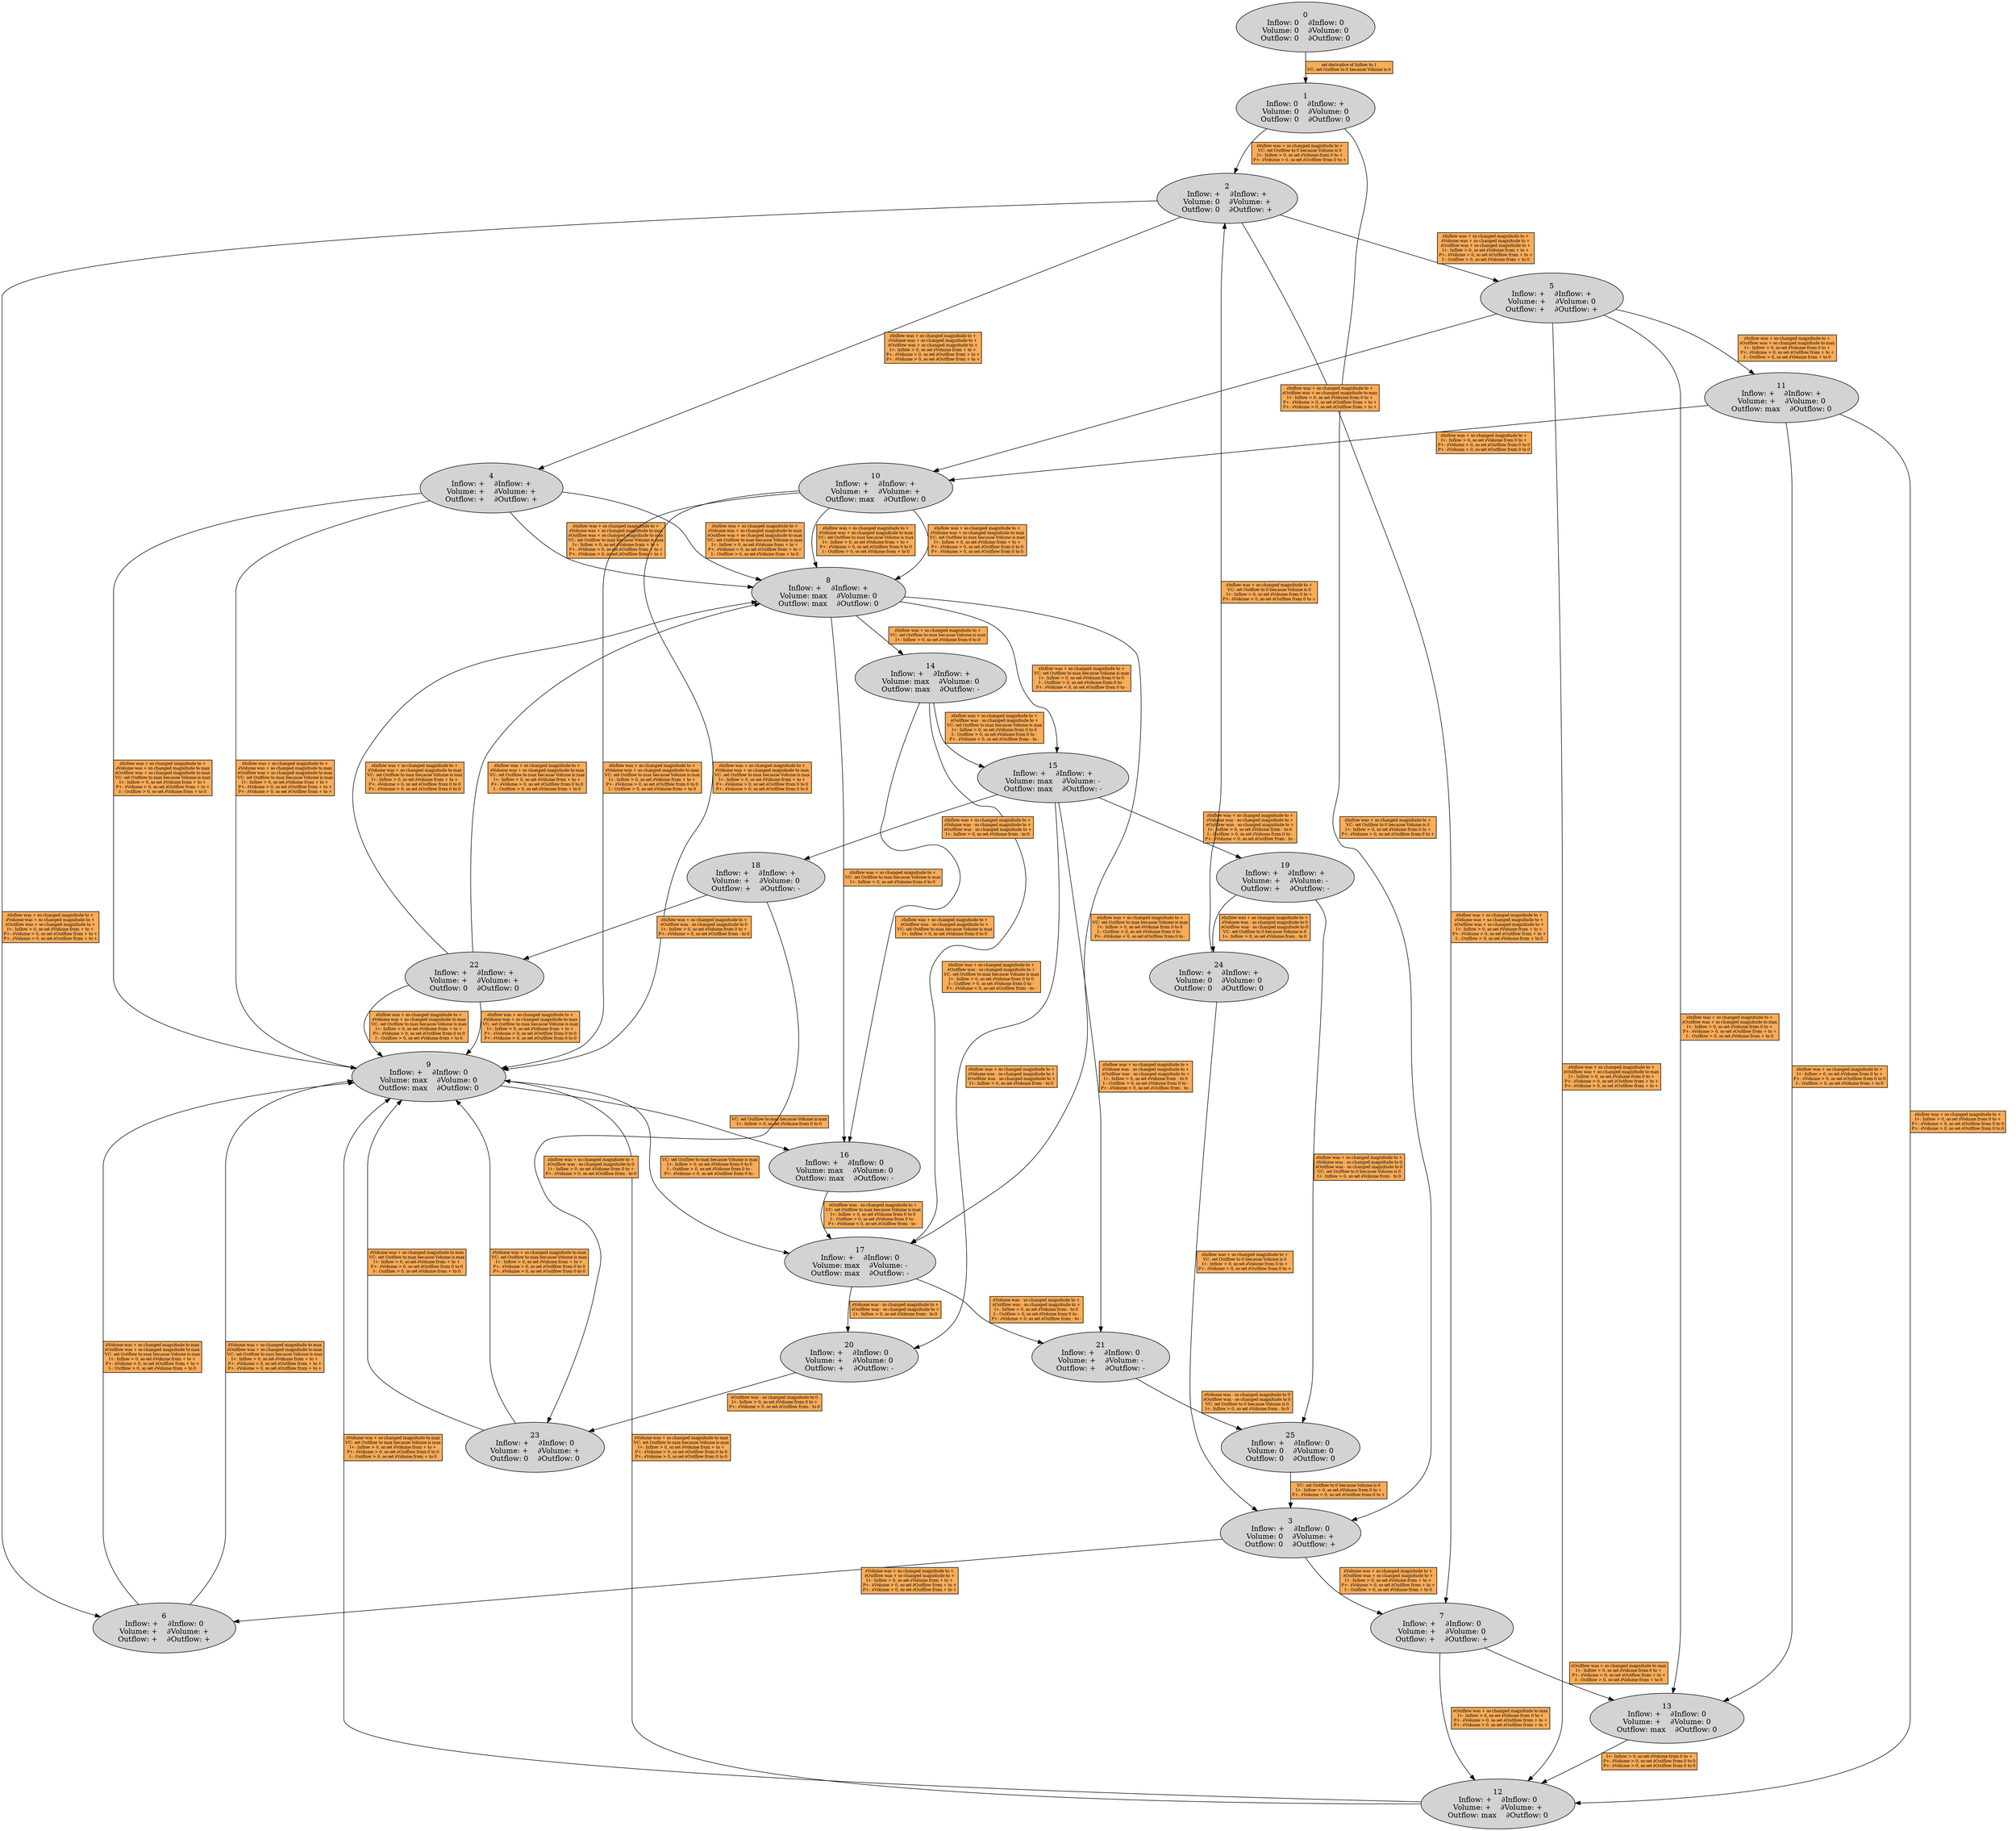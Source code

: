digraph  {
node [style="filled"]
state0 [label="0
Inflow: 0    ∂Inflow: 0
Volume: 0    ∂Volume: 0
Outflow: 0    ∂Outflow: 0"]

state1 [label="1
Inflow: 0    ∂Inflow: +
Volume: 0    ∂Volume: 0
Outflow: 0    ∂Outflow: 0"]

state2 [label="2
Inflow: +    ∂Inflow: +
Volume: 0    ∂Volume: +
Outflow: 0    ∂Outflow: +"]

state3 [label="3
Inflow: +    ∂Inflow: 0
Volume: 0    ∂Volume: +
Outflow: 0    ∂Outflow: +"]

state4 [label="4
Inflow: +    ∂Inflow: +
Volume: +    ∂Volume: +
Outflow: +    ∂Outflow: +"]

state5 [label="5
Inflow: +    ∂Inflow: +
Volume: +    ∂Volume: 0
Outflow: +    ∂Outflow: +"]

state6 [label="6
Inflow: +    ∂Inflow: 0
Volume: +    ∂Volume: +
Outflow: +    ∂Outflow: +"]

state7 [label="7
Inflow: +    ∂Inflow: 0
Volume: +    ∂Volume: 0
Outflow: +    ∂Outflow: +"]

state8 [label="8
Inflow: +    ∂Inflow: +
Volume: max    ∂Volume: 0
Outflow: max    ∂Outflow: 0"]

state9 [label="9
Inflow: +    ∂Inflow: 0
Volume: max    ∂Volume: 0
Outflow: max    ∂Outflow: 0"]

state10 [label="10
Inflow: +    ∂Inflow: +
Volume: +    ∂Volume: +
Outflow: max    ∂Outflow: 0"]

state11 [label="11
Inflow: +    ∂Inflow: +
Volume: +    ∂Volume: 0
Outflow: max    ∂Outflow: 0"]

state12 [label="12
Inflow: +    ∂Inflow: 0
Volume: +    ∂Volume: +
Outflow: max    ∂Outflow: 0"]

state13 [label="13
Inflow: +    ∂Inflow: 0
Volume: +    ∂Volume: 0
Outflow: max    ∂Outflow: 0"]

state14 [label="14
Inflow: +    ∂Inflow: +
Volume: max    ∂Volume: 0
Outflow: max    ∂Outflow: -"]

state15 [label="15
Inflow: +    ∂Inflow: +
Volume: max    ∂Volume: -
Outflow: max    ∂Outflow: -"]

state16 [label="16
Inflow: +    ∂Inflow: 0
Volume: max    ∂Volume: 0
Outflow: max    ∂Outflow: -"]

state17 [label="17
Inflow: +    ∂Inflow: 0
Volume: max    ∂Volume: -
Outflow: max    ∂Outflow: -"]

state18 [label="18
Inflow: +    ∂Inflow: +
Volume: +    ∂Volume: 0
Outflow: +    ∂Outflow: -"]

state19 [label="19
Inflow: +    ∂Inflow: +
Volume: +    ∂Volume: -
Outflow: +    ∂Outflow: -"]

state20 [label="20
Inflow: +    ∂Inflow: 0
Volume: +    ∂Volume: 0
Outflow: +    ∂Outflow: -"]

state21 [label="21
Inflow: +    ∂Inflow: 0
Volume: +    ∂Volume: -
Outflow: +    ∂Outflow: -"]

state22 [label="22
Inflow: +    ∂Inflow: +
Volume: +    ∂Volume: +
Outflow: 0    ∂Outflow: 0"]

state23 [label="23
Inflow: +    ∂Inflow: 0
Volume: +    ∂Volume: +
Outflow: 0    ∂Outflow: 0"]

state24 [label="24
Inflow: +    ∂Inflow: +
Volume: 0    ∂Volume: 0
Outflow: 0    ∂Outflow: 0"]

state25 [label="25
Inflow: +    ∂Inflow: 0
Volume: 0    ∂Volume: 0
Outflow: 0    ∂Outflow: 0"]

state0 -> state1 [label=<
          <table width="200" border="0" cellborder="1" cellspacing="0">
            <tr><td bgcolor="#FAAC58"><font POINT-SIZE="8">set derivative of Inflow to 1<br />VC: set Outflow to 0 because Volume is 0</font></td></tr>
          </table>>]

          state1 -> state2 [label=<
          <table width="200" border="0" cellborder="1" cellspacing="0">
            <tr><td bgcolor="#FAAC58"><font POINT-SIZE="8">∂Inflow was + so changed magnitude to +<br />VC: set Outflow to 0 because Volume is 0<br />I+: Inflow &#62; 0, so set ∂Volume from 0 to +<br />P+: ∂Volume &#62; 0, so set ∂Outflow from 0 to +</font></td></tr>
          </table>>]

          state1 -> state3 [label=<
          <table width="200" border="0" cellborder="1" cellspacing="0">
            <tr><td bgcolor="#FAAC58"><font POINT-SIZE="8">∂Inflow was + so changed magnitude to +<br />VC: set Outflow to 0 because Volume is 0<br />I+: Inflow &#62; 0, so set ∂Volume from 0 to +<br />P+: ∂Volume &#62; 0, so set ∂Outflow from 0 to +</font></td></tr>
          </table>>]

          state2 -> state4 [label=<
          <table width="200" border="0" cellborder="1" cellspacing="0">
            <tr><td bgcolor="#FAAC58"><font POINT-SIZE="8">∂Inflow was + so changed magnitude to +<br />∂Volume was + so changed magnitude to +<br />∂Outflow was + so changed magnitude to +<br />I+: Inflow &#62; 0, so set ∂Volume from + to +<br />P+: ∂Volume &#62; 0, so set ∂Outflow from + to +<br />P+: ∂Volume &#62; 0, so set ∂Outflow from + to +</font></td></tr>
          </table>>]

          state2 -> state5 [label=<
          <table width="200" border="0" cellborder="1" cellspacing="0">
            <tr><td bgcolor="#FAAC58"><font POINT-SIZE="8">∂Inflow was + so changed magnitude to +<br />∂Volume was + so changed magnitude to +<br />∂Outflow was + so changed magnitude to +<br />I+: Inflow &#62; 0, so set ∂Volume from + to +<br />P+: ∂Volume &#62; 0, so set ∂Outflow from + to +<br />I-: Outflow &#62; 0, so set ∂Volume from + to 0</font></td></tr>
          </table>>]

          state2 -> state6 [label=<
          <table width="200" border="0" cellborder="1" cellspacing="0">
            <tr><td bgcolor="#FAAC58"><font POINT-SIZE="8">∂Inflow was + so changed magnitude to +<br />∂Volume was + so changed magnitude to +<br />∂Outflow was + so changed magnitude to +<br />I+: Inflow &#62; 0, so set ∂Volume from + to +<br />P+: ∂Volume &#62; 0, so set ∂Outflow from + to +<br />P+: ∂Volume &#62; 0, so set ∂Outflow from + to +</font></td></tr>
          </table>>]

          state2 -> state7 [label=<
          <table width="200" border="0" cellborder="1" cellspacing="0">
            <tr><td bgcolor="#FAAC58"><font POINT-SIZE="8">∂Inflow was + so changed magnitude to +<br />∂Volume was + so changed magnitude to +<br />∂Outflow was + so changed magnitude to +<br />I+: Inflow &#62; 0, so set ∂Volume from + to +<br />P+: ∂Volume &#62; 0, so set ∂Outflow from + to +<br />I-: Outflow &#62; 0, so set ∂Volume from + to 0</font></td></tr>
          </table>>]

          state3 -> state6 [label=<
          <table width="200" border="0" cellborder="1" cellspacing="0">
            <tr><td bgcolor="#FAAC58"><font POINT-SIZE="8">∂Volume was + so changed magnitude to +<br />∂Outflow was + so changed magnitude to +<br />I+: Inflow &#62; 0, so set ∂Volume from + to +<br />P+: ∂Volume &#62; 0, so set ∂Outflow from + to +<br />P+: ∂Volume &#62; 0, so set ∂Outflow from + to +</font></td></tr>
          </table>>]

          state3 -> state7 [label=<
          <table width="200" border="0" cellborder="1" cellspacing="0">
            <tr><td bgcolor="#FAAC58"><font POINT-SIZE="8">∂Volume was + so changed magnitude to +<br />∂Outflow was + so changed magnitude to +<br />I+: Inflow &#62; 0, so set ∂Volume from + to +<br />P+: ∂Volume &#62; 0, so set ∂Outflow from + to +<br />I-: Outflow &#62; 0, so set ∂Volume from + to 0</font></td></tr>
          </table>>]

          state4 -> state8 [label=<
          <table width="200" border="0" cellborder="1" cellspacing="0">
            <tr><td bgcolor="#FAAC58"><font POINT-SIZE="8">∂Inflow was + so changed magnitude to +<br />∂Volume was + so changed magnitude to max<br />∂Outflow was + so changed magnitude to max<br />VC: set Outflow to max because Volume is max<br />I+: Inflow &#62; 0, so set ∂Volume from + to +<br />P+: ∂Volume &#62; 0, so set ∂Outflow from + to +<br />P+: ∂Volume &#62; 0, so set ∂Outflow from + to +</font></td></tr>
          </table>>]

          state4 -> state8 [label=<
          <table width="200" border="0" cellborder="1" cellspacing="0">
            <tr><td bgcolor="#FAAC58"><font POINT-SIZE="8">∂Inflow was + so changed magnitude to +<br />∂Volume was + so changed magnitude to max<br />∂Outflow was + so changed magnitude to max<br />VC: set Outflow to max because Volume is max<br />I+: Inflow &#62; 0, so set ∂Volume from + to +<br />P+: ∂Volume &#62; 0, so set ∂Outflow from + to +<br />I-: Outflow &#62; 0, so set ∂Volume from + to 0</font></td></tr>
          </table>>]

          state4 -> state9 [label=<
          <table width="200" border="0" cellborder="1" cellspacing="0">
            <tr><td bgcolor="#FAAC58"><font POINT-SIZE="8">∂Inflow was + so changed magnitude to +<br />∂Volume was + so changed magnitude to max<br />∂Outflow was + so changed magnitude to max<br />VC: set Outflow to max because Volume is max<br />I+: Inflow &#62; 0, so set ∂Volume from + to +<br />P+: ∂Volume &#62; 0, so set ∂Outflow from + to +<br />P+: ∂Volume &#62; 0, so set ∂Outflow from + to +</font></td></tr>
          </table>>]

          state4 -> state9 [label=<
          <table width="200" border="0" cellborder="1" cellspacing="0">
            <tr><td bgcolor="#FAAC58"><font POINT-SIZE="8">∂Inflow was + so changed magnitude to +<br />∂Volume was + so changed magnitude to max<br />∂Outflow was + so changed magnitude to max<br />VC: set Outflow to max because Volume is max<br />I+: Inflow &#62; 0, so set ∂Volume from + to +<br />P+: ∂Volume &#62; 0, so set ∂Outflow from + to +<br />I-: Outflow &#62; 0, so set ∂Volume from + to 0</font></td></tr>
          </table>>]

          state5 -> state10 [label=<
          <table width="200" border="0" cellborder="1" cellspacing="0">
            <tr><td bgcolor="#FAAC58"><font POINT-SIZE="8">∂Inflow was + so changed magnitude to +<br />∂Outflow was + so changed magnitude to max<br />I+: Inflow &#62; 0, so set ∂Volume from 0 to +<br />P+: ∂Volume &#62; 0, so set ∂Outflow from + to +<br />P+: ∂Volume &#62; 0, so set ∂Outflow from + to +</font></td></tr>
          </table>>]

          state5 -> state11 [label=<
          <table width="200" border="0" cellborder="1" cellspacing="0">
            <tr><td bgcolor="#FAAC58"><font POINT-SIZE="8">∂Inflow was + so changed magnitude to +<br />∂Outflow was + so changed magnitude to max<br />I+: Inflow &#62; 0, so set ∂Volume from 0 to +<br />P+: ∂Volume &#62; 0, so set ∂Outflow from + to +<br />I-: Outflow &#62; 0, so set ∂Volume from + to 0</font></td></tr>
          </table>>]

          state5 -> state12 [label=<
          <table width="200" border="0" cellborder="1" cellspacing="0">
            <tr><td bgcolor="#FAAC58"><font POINT-SIZE="8">∂Inflow was + so changed magnitude to +<br />∂Outflow was + so changed magnitude to max<br />I+: Inflow &#62; 0, so set ∂Volume from 0 to +<br />P+: ∂Volume &#62; 0, so set ∂Outflow from + to +<br />P+: ∂Volume &#62; 0, so set ∂Outflow from + to +</font></td></tr>
          </table>>]

          state5 -> state13 [label=<
          <table width="200" border="0" cellborder="1" cellspacing="0">
            <tr><td bgcolor="#FAAC58"><font POINT-SIZE="8">∂Inflow was + so changed magnitude to +<br />∂Outflow was + so changed magnitude to max<br />I+: Inflow &#62; 0, so set ∂Volume from 0 to +<br />P+: ∂Volume &#62; 0, so set ∂Outflow from + to +<br />I-: Outflow &#62; 0, so set ∂Volume from + to 0</font></td></tr>
          </table>>]

          state6 -> state9 [label=<
          <table width="200" border="0" cellborder="1" cellspacing="0">
            <tr><td bgcolor="#FAAC58"><font POINT-SIZE="8">∂Volume was + so changed magnitude to max<br />∂Outflow was + so changed magnitude to max<br />VC: set Outflow to max because Volume is max<br />I+: Inflow &#62; 0, so set ∂Volume from + to +<br />P+: ∂Volume &#62; 0, so set ∂Outflow from + to +<br />P+: ∂Volume &#62; 0, so set ∂Outflow from + to +</font></td></tr>
          </table>>]

          state6 -> state9 [label=<
          <table width="200" border="0" cellborder="1" cellspacing="0">
            <tr><td bgcolor="#FAAC58"><font POINT-SIZE="8">∂Volume was + so changed magnitude to max<br />∂Outflow was + so changed magnitude to max<br />VC: set Outflow to max because Volume is max<br />I+: Inflow &#62; 0, so set ∂Volume from + to +<br />P+: ∂Volume &#62; 0, so set ∂Outflow from + to +<br />I-: Outflow &#62; 0, so set ∂Volume from + to 0</font></td></tr>
          </table>>]

          state7 -> state12 [label=<
          <table width="200" border="0" cellborder="1" cellspacing="0">
            <tr><td bgcolor="#FAAC58"><font POINT-SIZE="8">∂Outflow was + so changed magnitude to max<br />I+: Inflow &#62; 0, so set ∂Volume from 0 to +<br />P+: ∂Volume &#62; 0, so set ∂Outflow from + to +<br />P+: ∂Volume &#62; 0, so set ∂Outflow from + to +</font></td></tr>
          </table>>]

          state7 -> state13 [label=<
          <table width="200" border="0" cellborder="1" cellspacing="0">
            <tr><td bgcolor="#FAAC58"><font POINT-SIZE="8">∂Outflow was + so changed magnitude to max<br />I+: Inflow &#62; 0, so set ∂Volume from 0 to +<br />P+: ∂Volume &#62; 0, so set ∂Outflow from + to +<br />I-: Outflow &#62; 0, so set ∂Volume from + to 0</font></td></tr>
          </table>>]

          state8 -> state14 [label=<
          <table width="200" border="0" cellborder="1" cellspacing="0">
            <tr><td bgcolor="#FAAC58"><font POINT-SIZE="8">∂Inflow was + so changed magnitude to +<br />VC: set Outflow to max because Volume is max<br />I+: Inflow &#62; 0, so set ∂Volume from 0 to 0</font></td></tr>
          </table>>]

          state8 -> state15 [label=<
          <table width="200" border="0" cellborder="1" cellspacing="0">
            <tr><td bgcolor="#FAAC58"><font POINT-SIZE="8">∂Inflow was + so changed magnitude to +<br />VC: set Outflow to max because Volume is max<br />I+: Inflow &#62; 0, so set ∂Volume from 0 to 0<br />I-: Outflow &#62; 0, so set ∂Volume from 0 to -<br />P+: ∂Volume &#60; 0, so set ∂Outflow from 0 to -</font></td></tr>
          </table>>]

          state8 -> state16 [label=<
          <table width="200" border="0" cellborder="1" cellspacing="0">
            <tr><td bgcolor="#FAAC58"><font POINT-SIZE="8">∂Inflow was + so changed magnitude to +<br />VC: set Outflow to max because Volume is max<br />I+: Inflow &#62; 0, so set ∂Volume from 0 to 0</font></td></tr>
          </table>>]

          state8 -> state17 [label=<
          <table width="200" border="0" cellborder="1" cellspacing="0">
            <tr><td bgcolor="#FAAC58"><font POINT-SIZE="8">∂Inflow was + so changed magnitude to +<br />VC: set Outflow to max because Volume is max<br />I+: Inflow &#62; 0, so set ∂Volume from 0 to 0<br />I-: Outflow &#62; 0, so set ∂Volume from 0 to -<br />P+: ∂Volume &#60; 0, so set ∂Outflow from 0 to -</font></td></tr>
          </table>>]

          state9 -> state16 [label=<
          <table width="200" border="0" cellborder="1" cellspacing="0">
            <tr><td bgcolor="#FAAC58"><font POINT-SIZE="8">VC: set Outflow to max because Volume is max<br />I+: Inflow &#62; 0, so set ∂Volume from 0 to 0</font></td></tr>
          </table>>]

          state9 -> state17 [label=<
          <table width="200" border="0" cellborder="1" cellspacing="0">
            <tr><td bgcolor="#FAAC58"><font POINT-SIZE="8">VC: set Outflow to max because Volume is max<br />I+: Inflow &#62; 0, so set ∂Volume from 0 to 0<br />I-: Outflow &#62; 0, so set ∂Volume from 0 to -<br />P+: ∂Volume &#60; 0, so set ∂Outflow from 0 to -</font></td></tr>
          </table>>]

          state10 -> state8 [label=<
          <table width="200" border="0" cellborder="1" cellspacing="0">
            <tr><td bgcolor="#FAAC58"><font POINT-SIZE="8">∂Inflow was + so changed magnitude to +<br />∂Volume was + so changed magnitude to max<br />VC: set Outflow to max because Volume is max<br />I+: Inflow &#62; 0, so set ∂Volume from + to +<br />P+: ∂Volume &#62; 0, so set ∂Outflow from 0 to 0<br />P+: ∂Volume &#62; 0, so set ∂Outflow from 0 to 0</font></td></tr>
          </table>>]

          state10 -> state8 [label=<
          <table width="200" border="0" cellborder="1" cellspacing="0">
            <tr><td bgcolor="#FAAC58"><font POINT-SIZE="8">∂Inflow was + so changed magnitude to +<br />∂Volume was + so changed magnitude to max<br />VC: set Outflow to max because Volume is max<br />I+: Inflow &#62; 0, so set ∂Volume from + to +<br />P+: ∂Volume &#62; 0, so set ∂Outflow from 0 to 0<br />I-: Outflow &#62; 0, so set ∂Volume from + to 0</font></td></tr>
          </table>>]

          state10 -> state9 [label=<
          <table width="200" border="0" cellborder="1" cellspacing="0">
            <tr><td bgcolor="#FAAC58"><font POINT-SIZE="8">∂Inflow was + so changed magnitude to +<br />∂Volume was + so changed magnitude to max<br />VC: set Outflow to max because Volume is max<br />I+: Inflow &#62; 0, so set ∂Volume from + to +<br />P+: ∂Volume &#62; 0, so set ∂Outflow from 0 to 0<br />P+: ∂Volume &#62; 0, so set ∂Outflow from 0 to 0</font></td></tr>
          </table>>]

          state10 -> state9 [label=<
          <table width="200" border="0" cellborder="1" cellspacing="0">
            <tr><td bgcolor="#FAAC58"><font POINT-SIZE="8">∂Inflow was + so changed magnitude to +<br />∂Volume was + so changed magnitude to max<br />VC: set Outflow to max because Volume is max<br />I+: Inflow &#62; 0, so set ∂Volume from + to +<br />P+: ∂Volume &#62; 0, so set ∂Outflow from 0 to 0<br />I-: Outflow &#62; 0, so set ∂Volume from + to 0</font></td></tr>
          </table>>]

          state11 -> state10 [label=<
          <table width="200" border="0" cellborder="1" cellspacing="0">
            <tr><td bgcolor="#FAAC58"><font POINT-SIZE="8">∂Inflow was + so changed magnitude to +<br />I+: Inflow &#62; 0, so set ∂Volume from 0 to +<br />P+: ∂Volume &#62; 0, so set ∂Outflow from 0 to 0<br />P+: ∂Volume &#62; 0, so set ∂Outflow from 0 to 0</font></td></tr>
          </table>>]

          state11 -> state12 [label=<
          <table width="200" border="0" cellborder="1" cellspacing="0">
            <tr><td bgcolor="#FAAC58"><font POINT-SIZE="8">∂Inflow was + so changed magnitude to +<br />I+: Inflow &#62; 0, so set ∂Volume from 0 to +<br />P+: ∂Volume &#62; 0, so set ∂Outflow from 0 to 0<br />P+: ∂Volume &#62; 0, so set ∂Outflow from 0 to 0</font></td></tr>
          </table>>]

          state11 -> state13 [label=<
          <table width="200" border="0" cellborder="1" cellspacing="0">
            <tr><td bgcolor="#FAAC58"><font POINT-SIZE="8">∂Inflow was + so changed magnitude to +<br />I+: Inflow &#62; 0, so set ∂Volume from 0 to +<br />P+: ∂Volume &#62; 0, so set ∂Outflow from 0 to 0<br />I-: Outflow &#62; 0, so set ∂Volume from + to 0</font></td></tr>
          </table>>]

          state12 -> state9 [label=<
          <table width="200" border="0" cellborder="1" cellspacing="0">
            <tr><td bgcolor="#FAAC58"><font POINT-SIZE="8">∂Volume was + so changed magnitude to max<br />VC: set Outflow to max because Volume is max<br />I+: Inflow &#62; 0, so set ∂Volume from + to +<br />P+: ∂Volume &#62; 0, so set ∂Outflow from 0 to 0<br />P+: ∂Volume &#62; 0, so set ∂Outflow from 0 to 0</font></td></tr>
          </table>>]

          state12 -> state9 [label=<
          <table width="200" border="0" cellborder="1" cellspacing="0">
            <tr><td bgcolor="#FAAC58"><font POINT-SIZE="8">∂Volume was + so changed magnitude to max<br />VC: set Outflow to max because Volume is max<br />I+: Inflow &#62; 0, so set ∂Volume from + to +<br />P+: ∂Volume &#62; 0, so set ∂Outflow from 0 to 0<br />I-: Outflow &#62; 0, so set ∂Volume from + to 0</font></td></tr>
          </table>>]

          state13 -> state12 [label=<
          <table width="200" border="0" cellborder="1" cellspacing="0">
            <tr><td bgcolor="#FAAC58"><font POINT-SIZE="8">I+: Inflow &#62; 0, so set ∂Volume from 0 to +<br />P+: ∂Volume &#62; 0, so set ∂Outflow from 0 to 0<br />P+: ∂Volume &#62; 0, so set ∂Outflow from 0 to 0</font></td></tr>
          </table>>]

          state14 -> state15 [label=<
          <table width="200" border="0" cellborder="1" cellspacing="0">
            <tr><td bgcolor="#FAAC58"><font POINT-SIZE="8">∂Inflow was + so changed magnitude to +<br />∂Outflow was - so changed magnitude to +<br />VC: set Outflow to max because Volume is max<br />I+: Inflow &#62; 0, so set ∂Volume from 0 to 0<br />I-: Outflow &#62; 0, so set ∂Volume from 0 to -<br />P+: ∂Volume &#60; 0, so set ∂Outflow from - to -</font></td></tr>
          </table>>]

          state14 -> state16 [label=<
          <table width="200" border="0" cellborder="1" cellspacing="0">
            <tr><td bgcolor="#FAAC58"><font POINT-SIZE="8">∂Inflow was + so changed magnitude to +<br />∂Outflow was - so changed magnitude to +<br />VC: set Outflow to max because Volume is max<br />I+: Inflow &#62; 0, so set ∂Volume from 0 to 0</font></td></tr>
          </table>>]

          state14 -> state17 [label=<
          <table width="200" border="0" cellborder="1" cellspacing="0">
            <tr><td bgcolor="#FAAC58"><font POINT-SIZE="8">∂Inflow was + so changed magnitude to +<br />∂Outflow was - so changed magnitude to +<br />VC: set Outflow to max because Volume is max<br />I+: Inflow &#62; 0, so set ∂Volume from 0 to 0<br />I-: Outflow &#62; 0, so set ∂Volume from 0 to -<br />P+: ∂Volume &#60; 0, so set ∂Outflow from - to -</font></td></tr>
          </table>>]

          state15 -> state18 [label=<
          <table width="200" border="0" cellborder="1" cellspacing="0">
            <tr><td bgcolor="#FAAC58"><font POINT-SIZE="8">∂Inflow was + so changed magnitude to +<br />∂Volume was - so changed magnitude to +<br />∂Outflow was - so changed magnitude to +<br />I+: Inflow &#62; 0, so set ∂Volume from - to 0</font></td></tr>
          </table>>]

          state15 -> state19 [label=<
          <table width="200" border="0" cellborder="1" cellspacing="0">
            <tr><td bgcolor="#FAAC58"><font POINT-SIZE="8">∂Inflow was + so changed magnitude to +<br />∂Volume was - so changed magnitude to +<br />∂Outflow was - so changed magnitude to +<br />I+: Inflow &#62; 0, so set ∂Volume from - to 0<br />I-: Outflow &#62; 0, so set ∂Volume from 0 to -<br />P+: ∂Volume &#60; 0, so set ∂Outflow from - to -</font></td></tr>
          </table>>]

          state15 -> state20 [label=<
          <table width="200" border="0" cellborder="1" cellspacing="0">
            <tr><td bgcolor="#FAAC58"><font POINT-SIZE="8">∂Inflow was + so changed magnitude to +<br />∂Volume was - so changed magnitude to +<br />∂Outflow was - so changed magnitude to +<br />I+: Inflow &#62; 0, so set ∂Volume from - to 0</font></td></tr>
          </table>>]

          state15 -> state21 [label=<
          <table width="200" border="0" cellborder="1" cellspacing="0">
            <tr><td bgcolor="#FAAC58"><font POINT-SIZE="8">∂Inflow was + so changed magnitude to +<br />∂Volume was - so changed magnitude to +<br />∂Outflow was - so changed magnitude to +<br />I+: Inflow &#62; 0, so set ∂Volume from - to 0<br />I-: Outflow &#62; 0, so set ∂Volume from 0 to -<br />P+: ∂Volume &#60; 0, so set ∂Outflow from - to -</font></td></tr>
          </table>>]

          state16 -> state17 [label=<
          <table width="200" border="0" cellborder="1" cellspacing="0">
            <tr><td bgcolor="#FAAC58"><font POINT-SIZE="8">∂Outflow was - so changed magnitude to +<br />VC: set Outflow to max because Volume is max<br />I+: Inflow &#62; 0, so set ∂Volume from 0 to 0<br />I-: Outflow &#62; 0, so set ∂Volume from 0 to -<br />P+: ∂Volume &#60; 0, so set ∂Outflow from - to -</font></td></tr>
          </table>>]

          state17 -> state20 [label=<
          <table width="200" border="0" cellborder="1" cellspacing="0">
            <tr><td bgcolor="#FAAC58"><font POINT-SIZE="8">∂Volume was - so changed magnitude to +<br />∂Outflow was - so changed magnitude to +<br />I+: Inflow &#62; 0, so set ∂Volume from - to 0</font></td></tr>
          </table>>]

          state17 -> state21 [label=<
          <table width="200" border="0" cellborder="1" cellspacing="0">
            <tr><td bgcolor="#FAAC58"><font POINT-SIZE="8">∂Volume was - so changed magnitude to +<br />∂Outflow was - so changed magnitude to +<br />I+: Inflow &#62; 0, so set ∂Volume from - to 0<br />I-: Outflow &#62; 0, so set ∂Volume from 0 to -<br />P+: ∂Volume &#60; 0, so set ∂Outflow from - to -</font></td></tr>
          </table>>]

          state18 -> state22 [label=<
          <table width="200" border="0" cellborder="1" cellspacing="0">
            <tr><td bgcolor="#FAAC58"><font POINT-SIZE="8">∂Inflow was + so changed magnitude to +<br />∂Outflow was - so changed magnitude to 0<br />I+: Inflow &#62; 0, so set ∂Volume from 0 to +<br />P+: ∂Volume &#62; 0, so set ∂Outflow from - to 0</font></td></tr>
          </table>>]

          state18 -> state23 [label=<
          <table width="200" border="0" cellborder="1" cellspacing="0">
            <tr><td bgcolor="#FAAC58"><font POINT-SIZE="8">∂Inflow was + so changed magnitude to +<br />∂Outflow was - so changed magnitude to 0<br />I+: Inflow &#62; 0, so set ∂Volume from 0 to +<br />P+: ∂Volume &#62; 0, so set ∂Outflow from - to 0</font></td></tr>
          </table>>]

          state19 -> state24 [label=<
          <table width="200" border="0" cellborder="1" cellspacing="0">
            <tr><td bgcolor="#FAAC58"><font POINT-SIZE="8">∂Inflow was + so changed magnitude to +<br />∂Volume was - so changed magnitude to 0<br />∂Outflow was - so changed magnitude to 0<br />VC: set Outflow to 0 because Volume is 0<br />I+: Inflow &#62; 0, so set ∂Volume from - to 0</font></td></tr>
          </table>>]

          state19 -> state25 [label=<
          <table width="200" border="0" cellborder="1" cellspacing="0">
            <tr><td bgcolor="#FAAC58"><font POINT-SIZE="8">∂Inflow was + so changed magnitude to +<br />∂Volume was - so changed magnitude to 0<br />∂Outflow was - so changed magnitude to 0<br />VC: set Outflow to 0 because Volume is 0<br />I+: Inflow &#62; 0, so set ∂Volume from - to 0</font></td></tr>
          </table>>]

          state20 -> state23 [label=<
          <table width="200" border="0" cellborder="1" cellspacing="0">
            <tr><td bgcolor="#FAAC58"><font POINT-SIZE="8">∂Outflow was - so changed magnitude to 0<br />I+: Inflow &#62; 0, so set ∂Volume from 0 to +<br />P+: ∂Volume &#62; 0, so set ∂Outflow from - to 0</font></td></tr>
          </table>>]

          state21 -> state25 [label=<
          <table width="200" border="0" cellborder="1" cellspacing="0">
            <tr><td bgcolor="#FAAC58"><font POINT-SIZE="8">∂Volume was - so changed magnitude to 0<br />∂Outflow was - so changed magnitude to 0<br />VC: set Outflow to 0 because Volume is 0<br />I+: Inflow &#62; 0, so set ∂Volume from - to 0</font></td></tr>
          </table>>]

          state22 -> state8 [label=<
          <table width="200" border="0" cellborder="1" cellspacing="0">
            <tr><td bgcolor="#FAAC58"><font POINT-SIZE="8">∂Inflow was + so changed magnitude to +<br />∂Volume was + so changed magnitude to max<br />VC: set Outflow to max because Volume is max<br />I+: Inflow &#62; 0, so set ∂Volume from + to +<br />P+: ∂Volume &#62; 0, so set ∂Outflow from 0 to 0<br />P+: ∂Volume &#62; 0, so set ∂Outflow from 0 to 0</font></td></tr>
          </table>>]

          state22 -> state8 [label=<
          <table width="200" border="0" cellborder="1" cellspacing="0">
            <tr><td bgcolor="#FAAC58"><font POINT-SIZE="8">∂Inflow was + so changed magnitude to +<br />∂Volume was + so changed magnitude to max<br />VC: set Outflow to max because Volume is max<br />I+: Inflow &#62; 0, so set ∂Volume from + to +<br />P+: ∂Volume &#62; 0, so set ∂Outflow from 0 to 0<br />I-: Outflow &#62; 0, so set ∂Volume from + to 0</font></td></tr>
          </table>>]

          state22 -> state9 [label=<
          <table width="200" border="0" cellborder="1" cellspacing="0">
            <tr><td bgcolor="#FAAC58"><font POINT-SIZE="8">∂Inflow was + so changed magnitude to +<br />∂Volume was + so changed magnitude to max<br />VC: set Outflow to max because Volume is max<br />I+: Inflow &#62; 0, so set ∂Volume from + to +<br />P+: ∂Volume &#62; 0, so set ∂Outflow from 0 to 0<br />P+: ∂Volume &#62; 0, so set ∂Outflow from 0 to 0</font></td></tr>
          </table>>]

          state22 -> state9 [label=<
          <table width="200" border="0" cellborder="1" cellspacing="0">
            <tr><td bgcolor="#FAAC58"><font POINT-SIZE="8">∂Inflow was + so changed magnitude to +<br />∂Volume was + so changed magnitude to max<br />VC: set Outflow to max because Volume is max<br />I+: Inflow &#62; 0, so set ∂Volume from + to +<br />P+: ∂Volume &#62; 0, so set ∂Outflow from 0 to 0<br />I-: Outflow &#62; 0, so set ∂Volume from + to 0</font></td></tr>
          </table>>]

          state23 -> state9 [label=<
          <table width="200" border="0" cellborder="1" cellspacing="0">
            <tr><td bgcolor="#FAAC58"><font POINT-SIZE="8">∂Volume was + so changed magnitude to max<br />VC: set Outflow to max because Volume is max<br />I+: Inflow &#62; 0, so set ∂Volume from + to +<br />P+: ∂Volume &#62; 0, so set ∂Outflow from 0 to 0<br />P+: ∂Volume &#62; 0, so set ∂Outflow from 0 to 0</font></td></tr>
          </table>>]

          state23 -> state9 [label=<
          <table width="200" border="0" cellborder="1" cellspacing="0">
            <tr><td bgcolor="#FAAC58"><font POINT-SIZE="8">∂Volume was + so changed magnitude to max<br />VC: set Outflow to max because Volume is max<br />I+: Inflow &#62; 0, so set ∂Volume from + to +<br />P+: ∂Volume &#62; 0, so set ∂Outflow from 0 to 0<br />I-: Outflow &#62; 0, so set ∂Volume from + to 0</font></td></tr>
          </table>>]

          state24 -> state2 [label=<
          <table width="200" border="0" cellborder="1" cellspacing="0">
            <tr><td bgcolor="#FAAC58"><font POINT-SIZE="8">∂Inflow was + so changed magnitude to +<br />VC: set Outflow to 0 because Volume is 0<br />I+: Inflow &#62; 0, so set ∂Volume from 0 to +<br />P+: ∂Volume &#62; 0, so set ∂Outflow from 0 to +</font></td></tr>
          </table>>]

          state24 -> state3 [label=<
          <table width="200" border="0" cellborder="1" cellspacing="0">
            <tr><td bgcolor="#FAAC58"><font POINT-SIZE="8">∂Inflow was + so changed magnitude to +<br />VC: set Outflow to 0 because Volume is 0<br />I+: Inflow &#62; 0, so set ∂Volume from 0 to +<br />P+: ∂Volume &#62; 0, so set ∂Outflow from 0 to +</font></td></tr>
          </table>>]

          state25 -> state3 [label=<
          <table width="200" border="0" cellborder="1" cellspacing="0">
            <tr><td bgcolor="#FAAC58"><font POINT-SIZE="8">VC: set Outflow to 0 because Volume is 0<br />I+: Inflow &#62; 0, so set ∂Volume from 0 to +<br />P+: ∂Volume &#62; 0, so set ∂Outflow from 0 to +</font></td></tr>
          </table>>]

          }